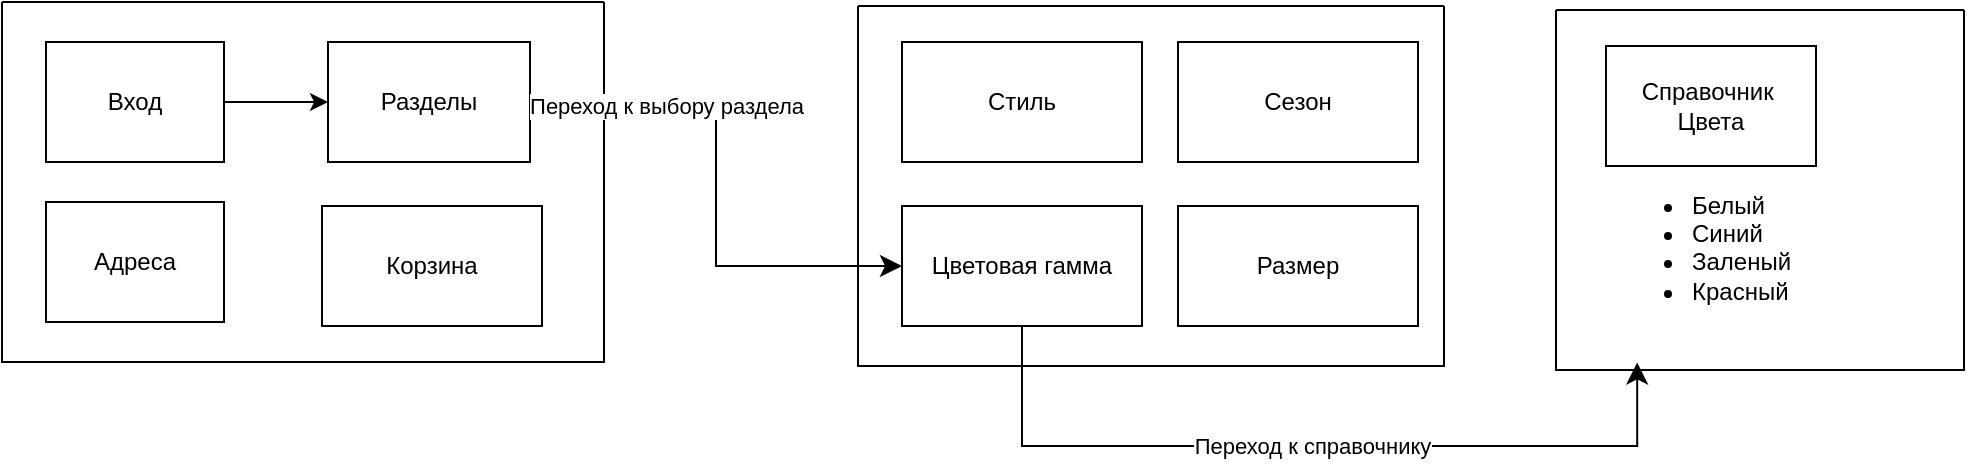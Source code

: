 <mxfile version="24.7.17">
  <diagram name="Страница — 1" id="KXvbCw90OZIekDYZO8fW">
    <mxGraphModel dx="1420" dy="977" grid="1" gridSize="10" guides="1" tooltips="1" connect="1" arrows="1" fold="1" page="1" pageScale="1" pageWidth="1169" pageHeight="827" math="0" shadow="0">
      <root>
        <mxCell id="0" />
        <mxCell id="1" parent="0" />
        <mxCell id="a3QCW5Le8PQcq7urfDDm-22" value="Адреса" style="rounded=0;whiteSpace=wrap;html=1;" vertex="1" parent="1">
          <mxGeometry x="61" y="208" width="89" height="60" as="geometry" />
        </mxCell>
        <mxCell id="a3QCW5Le8PQcq7urfDDm-168" value="" style="edgeStyle=orthogonalEdgeStyle;rounded=0;orthogonalLoop=1;jettySize=auto;html=1;" edge="1" parent="1" source="a3QCW5Le8PQcq7urfDDm-23" target="a3QCW5Le8PQcq7urfDDm-26">
          <mxGeometry relative="1" as="geometry" />
        </mxCell>
        <mxCell id="a3QCW5Le8PQcq7urfDDm-23" value="Вход" style="rounded=0;whiteSpace=wrap;html=1;" vertex="1" parent="1">
          <mxGeometry x="61" y="128" width="89" height="60" as="geometry" />
        </mxCell>
        <mxCell id="a3QCW5Le8PQcq7urfDDm-28" value="" style="swimlane;startSize=0;" vertex="1" parent="1">
          <mxGeometry x="39" y="108" width="301" height="180" as="geometry" />
        </mxCell>
        <mxCell id="a3QCW5Le8PQcq7urfDDm-26" value="Разделы" style="rounded=0;whiteSpace=wrap;html=1;" vertex="1" parent="a3QCW5Le8PQcq7urfDDm-28">
          <mxGeometry x="163" y="20" width="101" height="60" as="geometry" />
        </mxCell>
        <mxCell id="a3QCW5Le8PQcq7urfDDm-24" value="Корзина" style="rounded=0;whiteSpace=wrap;html=1;" vertex="1" parent="a3QCW5Le8PQcq7urfDDm-28">
          <mxGeometry x="160" y="102" width="110" height="60" as="geometry" />
        </mxCell>
        <mxCell id="a3QCW5Le8PQcq7urfDDm-29" value="Цветовая гамма" style="rounded=0;whiteSpace=wrap;html=1;" vertex="1" parent="1">
          <mxGeometry x="489" y="210" width="120" height="60" as="geometry" />
        </mxCell>
        <mxCell id="a3QCW5Le8PQcq7urfDDm-30" value="Стиль" style="rounded=0;whiteSpace=wrap;html=1;" vertex="1" parent="1">
          <mxGeometry x="489" y="128" width="120" height="60" as="geometry" />
        </mxCell>
        <mxCell id="a3QCW5Le8PQcq7urfDDm-31" value="Сезон" style="rounded=0;whiteSpace=wrap;html=1;" vertex="1" parent="1">
          <mxGeometry x="627" y="128" width="120" height="60" as="geometry" />
        </mxCell>
        <mxCell id="a3QCW5Le8PQcq7urfDDm-32" value="Размер" style="rounded=0;whiteSpace=wrap;html=1;" vertex="1" parent="1">
          <mxGeometry x="627" y="210" width="120" height="60" as="geometry" />
        </mxCell>
        <mxCell id="a3QCW5Le8PQcq7urfDDm-33" value="" style="swimlane;startSize=0;" vertex="1" parent="1">
          <mxGeometry x="467" y="110" width="293" height="180" as="geometry" />
        </mxCell>
        <mxCell id="a3QCW5Le8PQcq7urfDDm-89" value="" style="edgeStyle=elbowEdgeStyle;elbow=horizontal;endArrow=classic;html=1;curved=0;rounded=0;endSize=8;startSize=8;entryX=0;entryY=0.5;entryDx=0;entryDy=0;exitX=1;exitY=0.5;exitDx=0;exitDy=0;" edge="1" parent="1" source="a3QCW5Le8PQcq7urfDDm-26" target="a3QCW5Le8PQcq7urfDDm-29">
          <mxGeometry width="50" height="50" relative="1" as="geometry">
            <mxPoint x="350" y="161" as="sourcePoint" />
            <mxPoint x="400" y="111" as="targetPoint" />
          </mxGeometry>
        </mxCell>
        <mxCell id="a3QCW5Le8PQcq7urfDDm-227" value="Переход к выбору раздела" style="edgeLabel;html=1;align=center;verticalAlign=middle;resizable=0;points=[];" vertex="1" connectable="0" parent="a3QCW5Le8PQcq7urfDDm-89">
          <mxGeometry x="-0.494" y="-2" relative="1" as="geometry">
            <mxPoint as="offset" />
          </mxGeometry>
        </mxCell>
        <mxCell id="a3QCW5Le8PQcq7urfDDm-94" value="" style="swimlane;startSize=0;" vertex="1" parent="1">
          <mxGeometry x="816" y="112" width="204" height="180" as="geometry" />
        </mxCell>
        <mxCell id="a3QCW5Le8PQcq7urfDDm-90" value="Справочник&amp;nbsp;&lt;div&gt;Цвета&lt;/div&gt;" style="rounded=0;whiteSpace=wrap;html=1;" vertex="1" parent="a3QCW5Le8PQcq7urfDDm-94">
          <mxGeometry x="25" y="18" width="105" height="60" as="geometry" />
        </mxCell>
        <mxCell id="a3QCW5Le8PQcq7urfDDm-225" value="&lt;ul&gt;&lt;li&gt;Белый&amp;nbsp;&lt;/li&gt;&lt;li&gt;Синий&lt;/li&gt;&lt;li&gt;Заленый&lt;/li&gt;&lt;li&gt;Красный&lt;/li&gt;&lt;/ul&gt;" style="text;strokeColor=none;fillColor=none;html=1;whiteSpace=wrap;verticalAlign=middle;overflow=hidden;" vertex="1" parent="a3QCW5Le8PQcq7urfDDm-94">
          <mxGeometry x="26" y="76" width="100" height="80" as="geometry" />
        </mxCell>
        <mxCell id="a3QCW5Le8PQcq7urfDDm-170" value="Переход к справочнику" style="edgeStyle=elbowEdgeStyle;elbow=vertical;endArrow=classic;html=1;curved=0;rounded=0;endSize=8;startSize=8;exitX=0.5;exitY=1;exitDx=0;exitDy=0;entryX=0.199;entryY=0.979;entryDx=0;entryDy=0;entryPerimeter=0;" edge="1" parent="1" source="a3QCW5Le8PQcq7urfDDm-29" target="a3QCW5Le8PQcq7urfDDm-94">
          <mxGeometry width="50" height="50" relative="1" as="geometry">
            <mxPoint x="555" y="370" as="sourcePoint" />
            <mxPoint x="810" y="200" as="targetPoint" />
            <Array as="points">
              <mxPoint x="745" y="330" />
              <mxPoint x="741" y="198" />
            </Array>
          </mxGeometry>
        </mxCell>
      </root>
    </mxGraphModel>
  </diagram>
</mxfile>
